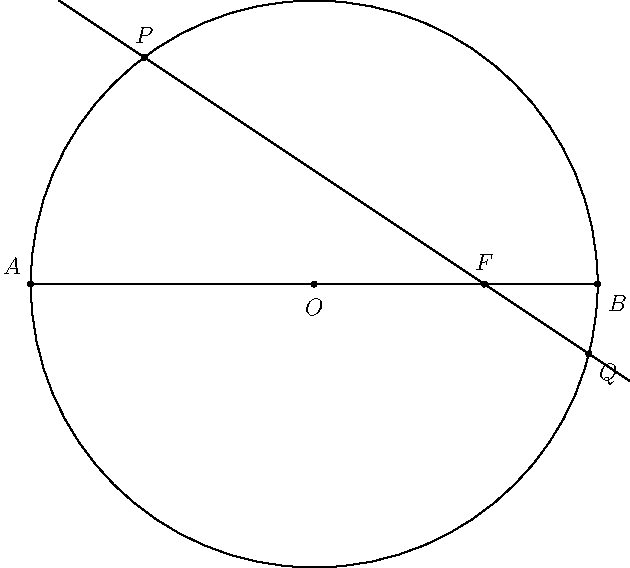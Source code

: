 import geometry;

unitsize(1cm);

pair O = (0,0);
real r = 5;
path c = circle(O,r);

pair A = (-5,0);
pair B = (5,0);

pair F = (3,0);
pair P = (-3,4);

line l = line(F, true, P, true);

draw(l);
draw(c);
draw(A -- B);

dot("$O$", O, 2S);
dot("$A$", A, 2NW);
dot("$B$", B, 2SE);
dot("$F$", F, 2N);
dot("$P$", P, 2N);

pair[] ps = intersectionpoints(l, c);
pair Q = ps[1];
dot("$Q$", Q, 2SE);
